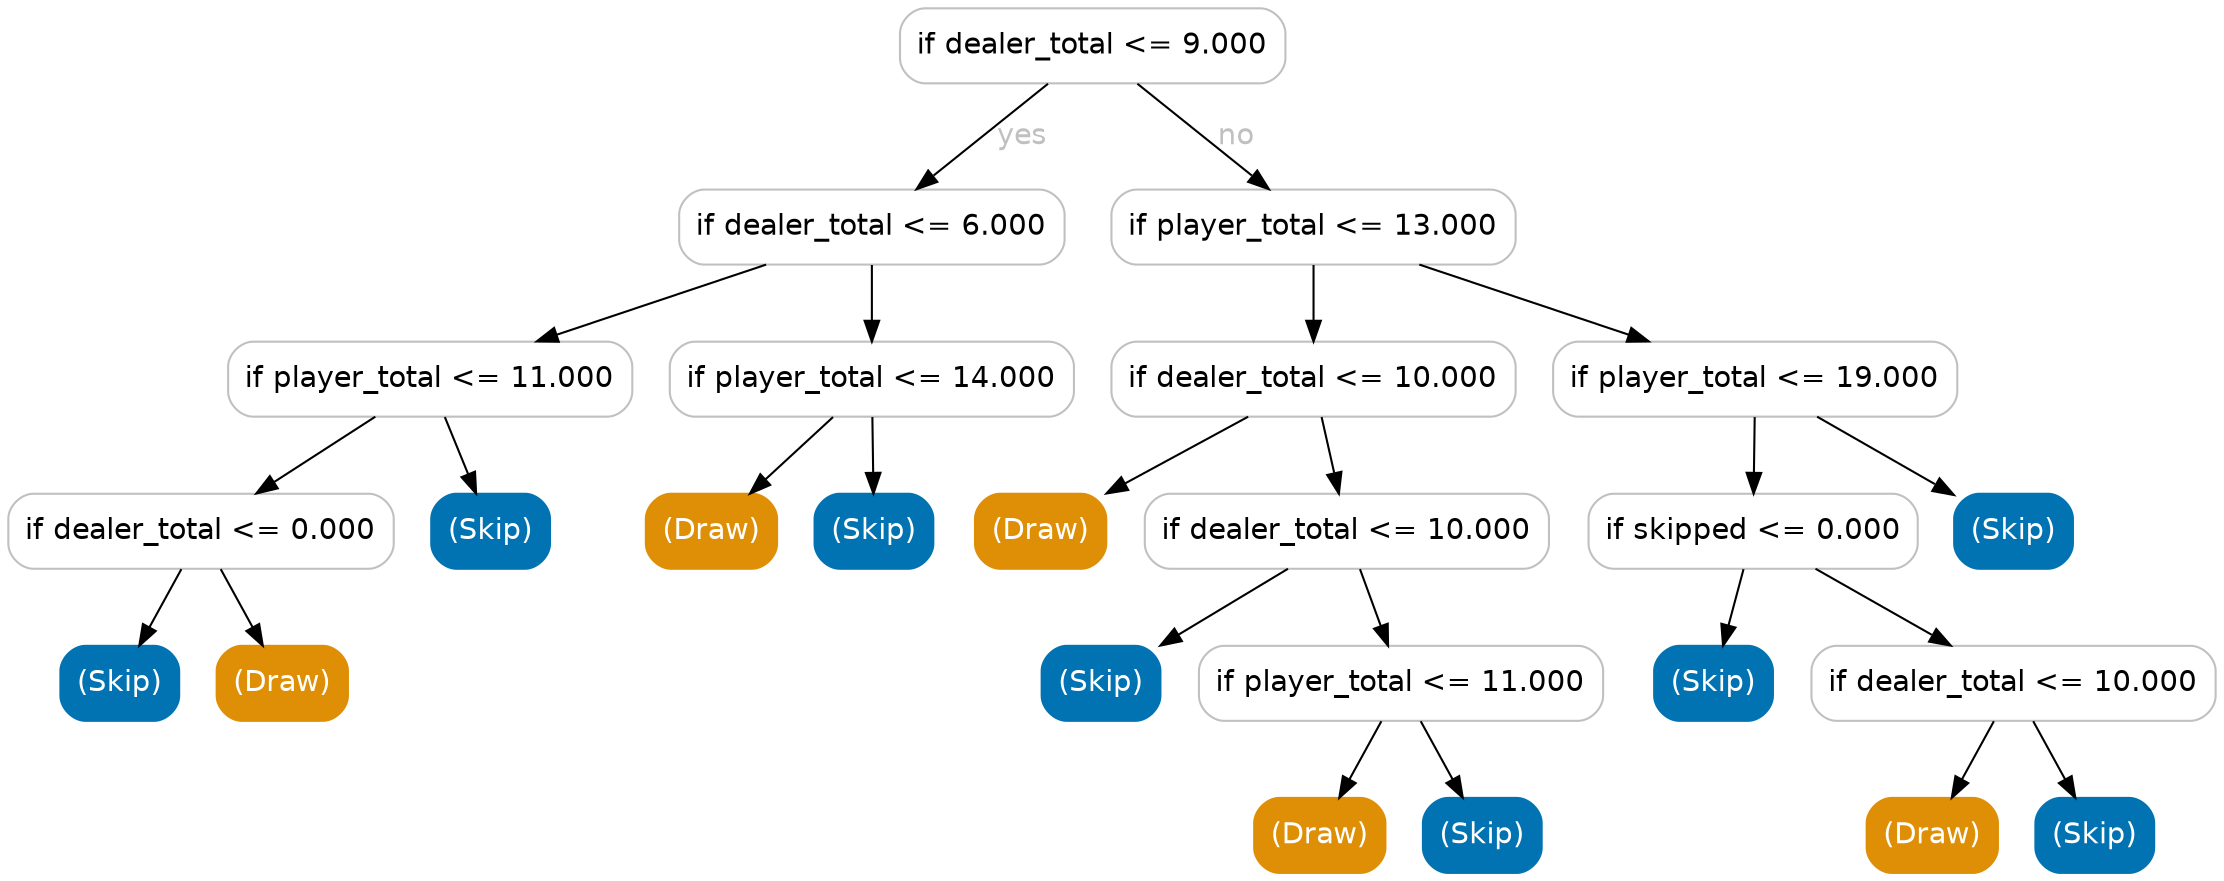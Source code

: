 digraph Tree {
	graph [bb="0,0,1059.5,415"];
	node [color=gray,
		fillcolor=white,
		fontname=helvetica,
		label="\N",
		shape=box,
		style="filled, rounded"
	];
	edge [fontname=helvetica];
	0	[height=0.5,
		label="if dealer_total <= 9.000",
		pos="520.5,397",
		width=2.5694];
	1	[height=0.5,
		label="if dealer_total <= 6.000",
		pos="414.5,310",
		width=2.5694];
	0 -> 1	[fontcolor=gray,
		label=yes,
		lp="487,353.5",
		pos="e,435.92,328.18 499.05,378.8 483.24,366.13 461.56,348.73 444.1,334.74"];
	10	[height=0.5,
		label="if player_total <= 13.000",
		pos="626.5,310",
		width=2.6944];
	0 -> 10	[fontcolor=gray,
		label=no,
		lp="589.5,353.5",
		pos="e,605.08,328.18 541.95,378.8 557.76,366.13 579.44,348.73 596.9,334.74"];
	2	[height=0.5,
		label="if player_total <= 11.000",
		pos="202.5,237",
		width=2.6944];
	1 -> 2	[fontcolor=gray,
		pos="e,253.6,255.11 363.72,291.99 333.53,281.88 295.04,268.99 263.24,258.34"];
	7	[height=0.5,
		label="if player_total <= 14.000",
		pos="414.5,237",
		width=2.6944];
	1 -> 7	[fontcolor=gray,
		pos="e,414.5,255.03 414.5,291.81 414.5,283.79 414.5,274.05 414.5,265.07"];
	3	[height=0.5,
		label="if dealer_total <= 0.000",
		pos="92.5,164",
		width=2.5694];
	2 -> 3	[fontcolor=gray,
		pos="e,119.01,182.11 176.15,218.99 161.57,209.58 143.25,197.76 127.48,187.57"];
	6	[color="#0173b2",
		fillcolor="#0173b2",
		fontcolor=white,
		height=0.5,
		label="(Skip)",
		pos="231.5,164",
		width=0.79167];
	2 -> 6	[fontcolor=gray,
		pos="e,224.54,182.03 209.52,218.81 212.87,210.62 216.95,200.62 220.68,191.48"];
	4	[color="#0173b2",
		fillcolor="#0173b2",
		fontcolor=white,
		height=0.5,
		label="(Skip)",
		pos="53.5,91",
		width=0.79167];
	3 -> 4	[fontcolor=gray,
		pos="e,62.854,109.03 83.059,145.81 78.46,137.44 72.834,127.2 67.728,117.9"];
	5	[color="#de8f05",
		fillcolor="#de8f05",
		fontcolor=white,
		height=0.5,
		label="(Draw)",
		pos="131.5,91",
		width=0.875];
	3 -> 5	[fontcolor=gray,
		pos="e,122.15,109.03 101.94,145.81 106.54,137.44 112.17,127.2 117.27,117.9"];
	8	[color="#de8f05",
		fillcolor="#de8f05",
		fontcolor=white,
		height=0.5,
		label="(Draw)",
		pos="337.5,164",
		width=0.875];
	7 -> 8	[fontcolor=gray,
		pos="e,355.97,182.03 395.86,218.81 386.12,209.83 374.04,198.69 363.4,188.89"];
	9	[color="#0173b2",
		fillcolor="#0173b2",
		fontcolor=white,
		height=0.5,
		label="(Skip)",
		pos="415.5,164",
		width=0.79167];
	7 -> 9	[fontcolor=gray,
		pos="e,415.26,182.03 414.74,218.81 414.86,210.79 414.99,201.05 415.12,192.07"];
	11	[height=0.5,
		label="if dealer_total <= 10.000",
		pos="626.5,237",
		width=2.6944];
	10 -> 11	[fontcolor=gray,
		pos="e,626.5,255.03 626.5,291.81 626.5,283.79 626.5,274.05 626.5,265.07"];
	18	[height=0.5,
		label="if player_total <= 19.000",
		pos="838.5,237",
		width=2.6944];
	10 -> 18	[fontcolor=gray,
		pos="e,787.4,255.11 677.28,291.99 707.47,281.88 745.96,268.99 777.76,258.34"];
	12	[color="#de8f05",
		fillcolor="#de8f05",
		fontcolor=white,
		height=0.5,
		label="(Draw)",
		pos="495.5,164",
		width=0.875];
	11 -> 12	[fontcolor=gray,
		pos="e,527.08,182.11 595.12,218.99 577.43,209.4 555.13,197.32 536.11,187.01"];
	13	[height=0.5,
		label="if dealer_total <= 10.000",
		pos="642.5,164",
		width=2.6944];
	11 -> 13	[fontcolor=gray,
		pos="e,638.66,182.03 630.37,218.81 632.18,210.79 634.38,201.05 636.4,192.07"];
	14	[color="#0173b2",
		fillcolor="#0173b2",
		fontcolor=white,
		height=0.5,
		label="(Skip)",
		pos="524.5,91",
		width=0.79167];
	13 -> 14	[fontcolor=gray,
		pos="e,552.94,109.11 614.24,145.99 598.44,136.49 578.57,124.54 561.55,114.29"];
	15	[height=0.5,
		label="if player_total <= 11.000",
		pos="668.5,91",
		width=2.6944];
	13 -> 15	[fontcolor=gray,
		pos="e,662.26,109.03 648.79,145.81 651.8,137.62 655.45,127.62 658.8,118.48"];
	16	[color="#de8f05",
		fillcolor="#de8f05",
		fontcolor=white,
		height=0.5,
		label="(Draw)",
		pos="629.5,18",
		width=0.875];
	15 -> 16	[fontcolor=gray,
		pos="e,638.85,36.029 659.06,72.813 654.46,64.441 648.83,54.197 643.73,44.903"];
	17	[color="#0173b2",
		fillcolor="#0173b2",
		fontcolor=white,
		height=0.5,
		label="(Skip)",
		pos="707.5,18",
		width=0.79167];
	15 -> 17	[fontcolor=gray,
		pos="e,698.15,36.029 677.94,72.813 682.54,64.441 688.17,54.197 693.27,44.903"];
	19	[height=0.5,
		label="if skipped <= 0.000",
		pos="837.5,164",
		width=2.1944];
	18 -> 19	[fontcolor=gray,
		pos="e,837.74,182.03 838.26,218.81 838.14,210.79 838.01,201.05 837.88,192.07"];
	24	[color="#0173b2",
		fillcolor="#0173b2",
		fontcolor=white,
		height=0.5,
		label="(Skip)",
		pos="962.5,164",
		width=0.79167];
	18 -> 24	[fontcolor=gray,
		pos="e,933.89,181.38 868.2,218.99 885.16,209.28 906.6,197.01 924.75,186.62"];
	20	[color="#0173b2",
		fillcolor="#0173b2",
		fontcolor=white,
		height=0.5,
		label="(Skip)",
		pos="818.5,91",
		width=0.79167];
	19 -> 20	[fontcolor=gray,
		pos="e,823.06,109.03 832.9,145.81 830.73,137.7 828.09,127.84 825.67,118.78"];
	21	[height=0.5,
		label="if dealer_total <= 10.000",
		pos="962.5,91",
		width=2.6944];
	19 -> 21	[fontcolor=gray,
		pos="e,932.37,109.11 867.44,145.99 884.17,136.49 905.22,124.54 923.25,114.29"];
	22	[color="#de8f05",
		fillcolor="#de8f05",
		fontcolor=white,
		height=0.5,
		label="(Draw)",
		pos="923.5,18",
		width=0.875];
	21 -> 22	[fontcolor=gray,
		pos="e,932.85,36.029 953.06,72.813 948.46,64.441 942.83,54.197 937.73,44.903"];
	23	[color="#0173b2",
		fillcolor="#0173b2",
		fontcolor=white,
		height=0.5,
		label="(Skip)",
		pos="1001.5,18",
		width=0.79167];
	21 -> 23	[fontcolor=gray,
		pos="e,992.15,36.029 971.94,72.813 976.54,64.441 982.17,54.197 987.27,44.903"];
}
